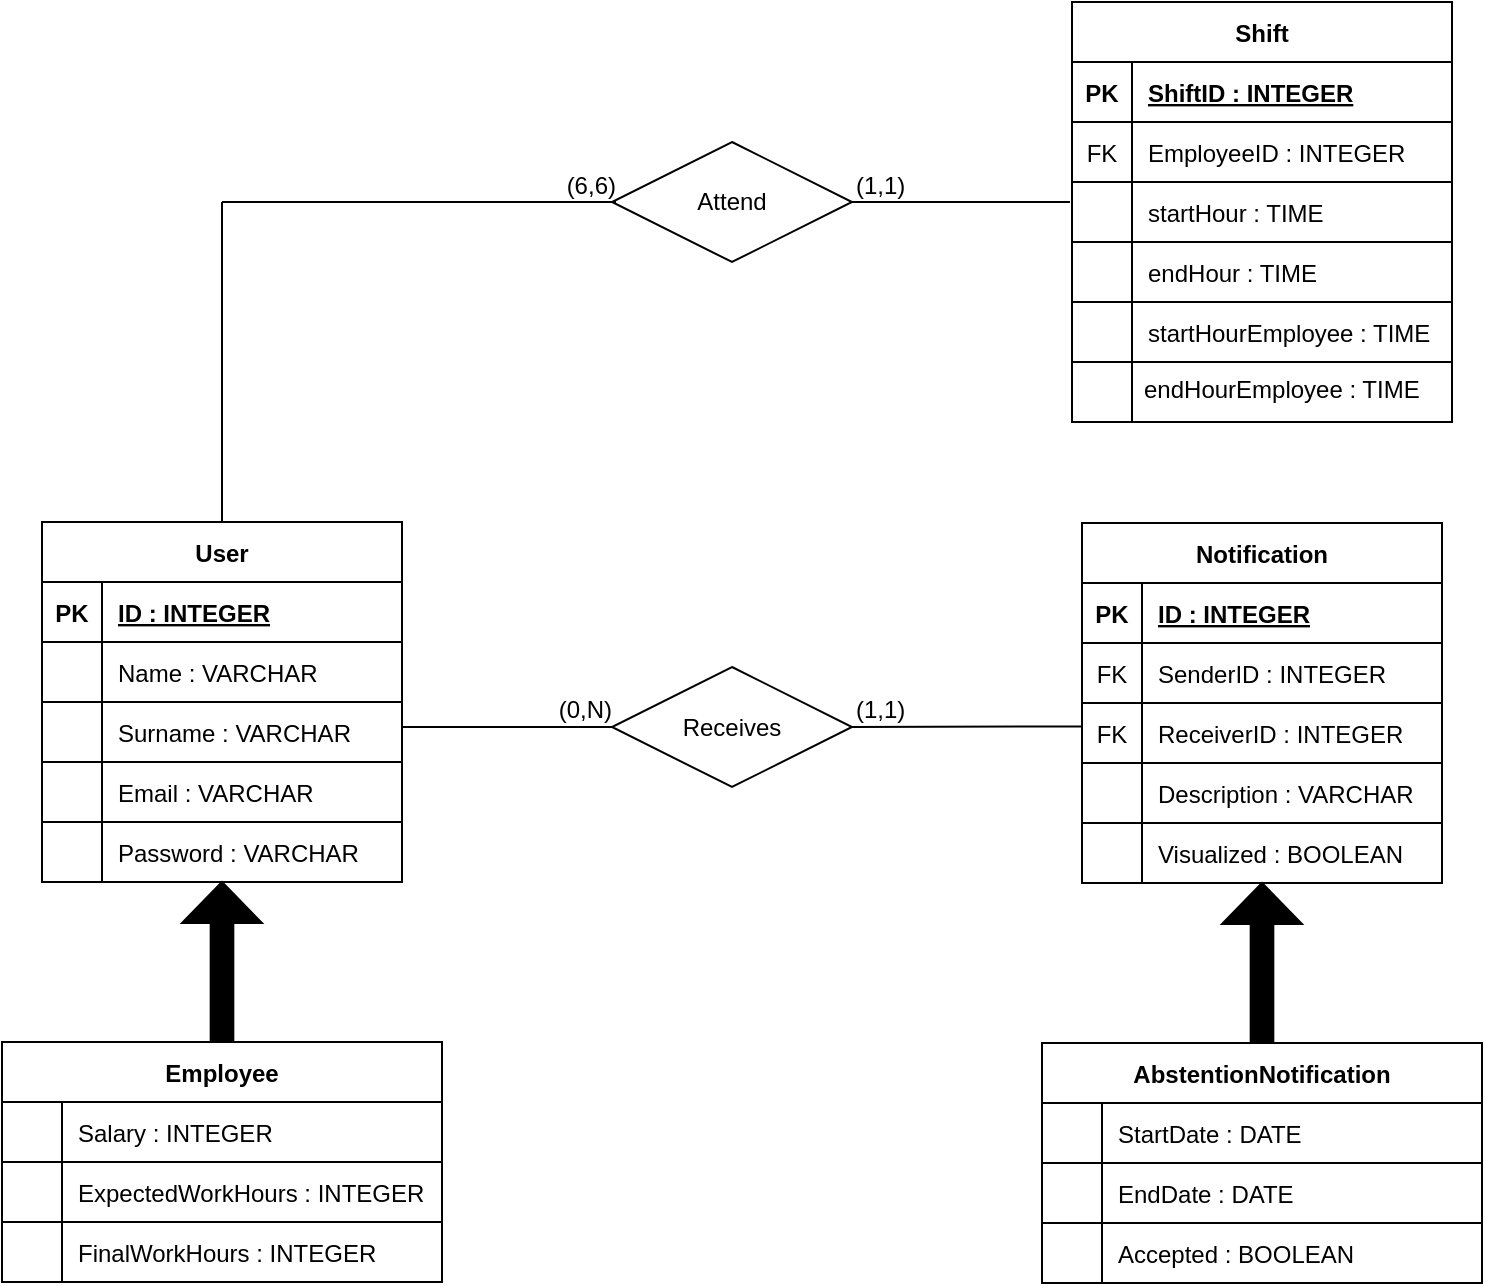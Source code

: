 <mxfile version="20.7.4" type="device"><diagram id="R2lEEEUBdFMjLlhIrx00" name="Page-1"><mxGraphModel dx="1229" dy="756" grid="1" gridSize="10" guides="1" tooltips="1" connect="1" arrows="1" fold="1" page="1" pageScale="1" pageWidth="850" pageHeight="1100" math="0" shadow="0" extFonts="Permanent Marker^https://fonts.googleapis.com/css?family=Permanent+Marker"><root><mxCell id="0"/><mxCell id="1" parent="0"/><mxCell id="Bb3MbOPzrvBnpHn9yryv-167" value="User" style="shape=table;startSize=30;container=1;collapsible=1;childLayout=tableLayout;fixedRows=1;rowLines=0;fontStyle=1;align=center;resizeLast=1;strokeColor=default;" vertex="1" parent="1"><mxGeometry x="130" y="620" width="180" height="180" as="geometry"/></mxCell><mxCell id="Bb3MbOPzrvBnpHn9yryv-168" value="" style="shape=tableRow;horizontal=0;startSize=0;swimlaneHead=0;swimlaneBody=0;fillColor=none;collapsible=0;dropTarget=0;points=[[0,0.5],[1,0.5]];portConstraint=eastwest;top=0;left=0;right=0;bottom=1;strokeColor=default;" vertex="1" parent="Bb3MbOPzrvBnpHn9yryv-167"><mxGeometry y="30" width="180" height="30" as="geometry"/></mxCell><mxCell id="Bb3MbOPzrvBnpHn9yryv-169" value="PK" style="shape=partialRectangle;connectable=0;fillColor=none;top=0;left=0;bottom=0;right=0;fontStyle=1;overflow=hidden;strokeColor=default;" vertex="1" parent="Bb3MbOPzrvBnpHn9yryv-168"><mxGeometry width="30" height="30" as="geometry"><mxRectangle width="30" height="30" as="alternateBounds"/></mxGeometry></mxCell><mxCell id="Bb3MbOPzrvBnpHn9yryv-170" value="ID : INTEGER" style="shape=partialRectangle;connectable=0;fillColor=none;top=0;left=0;bottom=0;right=0;align=left;spacingLeft=6;fontStyle=5;overflow=hidden;strokeColor=default;" vertex="1" parent="Bb3MbOPzrvBnpHn9yryv-168"><mxGeometry x="30" width="150" height="30" as="geometry"><mxRectangle width="150" height="30" as="alternateBounds"/></mxGeometry></mxCell><mxCell id="Bb3MbOPzrvBnpHn9yryv-171" value="" style="shape=tableRow;horizontal=0;startSize=0;swimlaneHead=0;swimlaneBody=0;fillColor=none;collapsible=0;dropTarget=0;points=[[0,0.5],[1,0.5]];portConstraint=eastwest;top=0;left=0;right=0;bottom=0;strokeColor=default;" vertex="1" parent="Bb3MbOPzrvBnpHn9yryv-167"><mxGeometry y="60" width="180" height="120" as="geometry"/></mxCell><mxCell id="Bb3MbOPzrvBnpHn9yryv-172" value="" style="shape=partialRectangle;connectable=0;fillColor=none;top=0;left=0;bottom=0;right=0;editable=1;overflow=hidden;strokeColor=default;" vertex="1" parent="Bb3MbOPzrvBnpHn9yryv-171"><mxGeometry width="30" height="120" as="geometry"><mxRectangle width="30" height="120" as="alternateBounds"/></mxGeometry></mxCell><mxCell id="Bb3MbOPzrvBnpHn9yryv-173" value="" style="shape=partialRectangle;connectable=0;fillColor=none;top=0;left=0;bottom=0;right=0;align=left;spacingLeft=6;overflow=hidden;strokeColor=default;" vertex="1" parent="Bb3MbOPzrvBnpHn9yryv-171"><mxGeometry x="30" width="150" height="120" as="geometry"><mxRectangle width="150" height="120" as="alternateBounds"/></mxGeometry></mxCell><mxCell id="Bb3MbOPzrvBnpHn9yryv-180" value="" style="line;strokeWidth=1;rotatable=0;dashed=0;labelPosition=right;align=left;verticalAlign=middle;spacingTop=0;spacingLeft=6;points=[];portConstraint=eastwest;strokeColor=default;" vertex="1" parent="1"><mxGeometry x="130" y="705" width="180" height="10" as="geometry"/></mxCell><mxCell id="Bb3MbOPzrvBnpHn9yryv-182" value="" style="line;strokeWidth=1;rotatable=0;dashed=0;labelPosition=right;align=left;verticalAlign=middle;spacingTop=0;spacingLeft=6;points=[];portConstraint=eastwest;strokeColor=default;" vertex="1" parent="1"><mxGeometry x="130" y="735" width="180" height="10" as="geometry"/></mxCell><mxCell id="Bb3MbOPzrvBnpHn9yryv-183" value="" style="line;strokeWidth=1;rotatable=0;dashed=0;labelPosition=right;align=left;verticalAlign=middle;spacingTop=0;spacingLeft=6;points=[];portConstraint=eastwest;strokeColor=default;" vertex="1" parent="1"><mxGeometry x="130" y="765" width="180" height="10" as="geometry"/></mxCell><mxCell id="Bb3MbOPzrvBnpHn9yryv-184" value="" style="line;strokeWidth=1;rotatable=0;dashed=0;labelPosition=right;align=left;verticalAlign=middle;spacingTop=0;spacingLeft=6;points=[];portConstraint=eastwest;strokeColor=default;" vertex="1" parent="1"><mxGeometry x="130" y="795" width="180" height="10" as="geometry"/></mxCell><mxCell id="Bb3MbOPzrvBnpHn9yryv-188" value="" style="shape=table;startSize=0;container=1;collapsible=1;childLayout=tableLayout;fixedRows=1;rowLines=0;fontStyle=0;align=center;resizeLast=1;strokeColor=none;fillColor=none;collapsible=0;" vertex="1" parent="1"><mxGeometry x="130" y="740" width="180" height="30" as="geometry"/></mxCell><mxCell id="Bb3MbOPzrvBnpHn9yryv-189" value="" style="shape=tableRow;horizontal=0;startSize=0;swimlaneHead=0;swimlaneBody=0;fillColor=none;collapsible=0;dropTarget=0;points=[[0,0.5],[1,0.5]];portConstraint=eastwest;top=0;left=0;right=0;bottom=0;strokeColor=default;" vertex="1" parent="Bb3MbOPzrvBnpHn9yryv-188"><mxGeometry width="180" height="30" as="geometry"/></mxCell><mxCell id="Bb3MbOPzrvBnpHn9yryv-190" value="" style="shape=partialRectangle;connectable=0;fillColor=none;top=0;left=0;bottom=0;right=0;editable=1;overflow=hidden;strokeColor=default;" vertex="1" parent="Bb3MbOPzrvBnpHn9yryv-189"><mxGeometry width="30" height="30" as="geometry"><mxRectangle width="30" height="30" as="alternateBounds"/></mxGeometry></mxCell><mxCell id="Bb3MbOPzrvBnpHn9yryv-191" value="Email : VARCHAR" style="shape=partialRectangle;connectable=0;fillColor=none;top=0;left=0;bottom=0;right=0;align=left;spacingLeft=6;overflow=hidden;strokeColor=default;" vertex="1" parent="Bb3MbOPzrvBnpHn9yryv-189"><mxGeometry x="30" width="150" height="30" as="geometry"><mxRectangle width="150" height="30" as="alternateBounds"/></mxGeometry></mxCell><mxCell id="Bb3MbOPzrvBnpHn9yryv-192" value="" style="shape=table;startSize=0;container=1;collapsible=1;childLayout=tableLayout;fixedRows=1;rowLines=0;fontStyle=0;align=center;resizeLast=1;strokeColor=none;fillColor=none;collapsible=0;" vertex="1" parent="1"><mxGeometry x="130" y="710" width="180" height="30" as="geometry"/></mxCell><mxCell id="Bb3MbOPzrvBnpHn9yryv-193" value="" style="shape=tableRow;horizontal=0;startSize=0;swimlaneHead=0;swimlaneBody=0;fillColor=none;collapsible=0;dropTarget=0;points=[[0,0.5],[1,0.5]];portConstraint=eastwest;top=0;left=0;right=0;bottom=0;strokeColor=default;" vertex="1" parent="Bb3MbOPzrvBnpHn9yryv-192"><mxGeometry width="180" height="30" as="geometry"/></mxCell><mxCell id="Bb3MbOPzrvBnpHn9yryv-194" value="" style="shape=partialRectangle;connectable=0;fillColor=none;top=0;left=0;bottom=0;right=0;editable=1;overflow=hidden;strokeColor=default;" vertex="1" parent="Bb3MbOPzrvBnpHn9yryv-193"><mxGeometry width="30" height="30" as="geometry"><mxRectangle width="30" height="30" as="alternateBounds"/></mxGeometry></mxCell><mxCell id="Bb3MbOPzrvBnpHn9yryv-195" value="Surname : VARCHAR" style="shape=partialRectangle;connectable=0;fillColor=none;top=0;left=0;bottom=0;right=0;align=left;spacingLeft=6;overflow=hidden;strokeColor=default;" vertex="1" parent="Bb3MbOPzrvBnpHn9yryv-193"><mxGeometry x="30" width="150" height="30" as="geometry"><mxRectangle width="150" height="30" as="alternateBounds"/></mxGeometry></mxCell><mxCell id="Bb3MbOPzrvBnpHn9yryv-196" value="" style="shape=table;startSize=0;container=1;collapsible=1;childLayout=tableLayout;fixedRows=1;rowLines=0;fontStyle=0;align=center;resizeLast=1;strokeColor=none;fillColor=none;collapsible=0;" vertex="1" parent="1"><mxGeometry x="130" y="680" width="180" height="30" as="geometry"/></mxCell><mxCell id="Bb3MbOPzrvBnpHn9yryv-197" value="" style="shape=tableRow;horizontal=0;startSize=0;swimlaneHead=0;swimlaneBody=0;fillColor=none;collapsible=0;dropTarget=0;points=[[0,0.5],[1,0.5]];portConstraint=eastwest;top=0;left=0;right=0;bottom=0;strokeColor=default;" vertex="1" parent="Bb3MbOPzrvBnpHn9yryv-196"><mxGeometry width="180" height="30" as="geometry"/></mxCell><mxCell id="Bb3MbOPzrvBnpHn9yryv-198" value="" style="shape=partialRectangle;connectable=0;fillColor=none;top=0;left=0;bottom=0;right=0;editable=1;overflow=hidden;strokeColor=default;" vertex="1" parent="Bb3MbOPzrvBnpHn9yryv-197"><mxGeometry width="30" height="30" as="geometry"><mxRectangle width="30" height="30" as="alternateBounds"/></mxGeometry></mxCell><mxCell id="Bb3MbOPzrvBnpHn9yryv-199" value="Name : VARCHAR" style="shape=partialRectangle;connectable=0;fillColor=none;top=0;left=0;bottom=0;right=0;align=left;spacingLeft=6;overflow=hidden;strokeColor=default;" vertex="1" parent="Bb3MbOPzrvBnpHn9yryv-197"><mxGeometry x="30" width="150" height="30" as="geometry"><mxRectangle width="150" height="30" as="alternateBounds"/></mxGeometry></mxCell><mxCell id="Bb3MbOPzrvBnpHn9yryv-200" value="" style="shape=table;startSize=0;container=1;collapsible=1;childLayout=tableLayout;fixedRows=1;rowLines=0;fontStyle=0;align=center;resizeLast=1;strokeColor=none;fillColor=none;collapsible=0;" vertex="1" parent="1"><mxGeometry x="130" y="770" width="180" height="30" as="geometry"/></mxCell><mxCell id="Bb3MbOPzrvBnpHn9yryv-201" value="" style="shape=tableRow;horizontal=0;startSize=0;swimlaneHead=0;swimlaneBody=0;fillColor=none;collapsible=0;dropTarget=0;points=[[0,0.5],[1,0.5]];portConstraint=eastwest;top=0;left=0;right=0;bottom=0;strokeColor=default;" vertex="1" parent="Bb3MbOPzrvBnpHn9yryv-200"><mxGeometry width="180" height="30" as="geometry"/></mxCell><mxCell id="Bb3MbOPzrvBnpHn9yryv-202" value="" style="shape=partialRectangle;connectable=0;fillColor=none;top=0;left=0;bottom=0;right=0;editable=1;overflow=hidden;strokeColor=default;" vertex="1" parent="Bb3MbOPzrvBnpHn9yryv-201"><mxGeometry width="30" height="30" as="geometry"><mxRectangle width="30" height="30" as="alternateBounds"/></mxGeometry></mxCell><mxCell id="Bb3MbOPzrvBnpHn9yryv-203" value="Password : VARCHAR" style="shape=partialRectangle;connectable=0;fillColor=none;top=0;left=0;bottom=0;right=0;align=left;spacingLeft=6;overflow=hidden;strokeColor=default;" vertex="1" parent="Bb3MbOPzrvBnpHn9yryv-201"><mxGeometry x="30" width="150" height="30" as="geometry"><mxRectangle width="150" height="30" as="alternateBounds"/></mxGeometry></mxCell><mxCell id="Bb3MbOPzrvBnpHn9yryv-227" value="Employee" style="shape=table;startSize=30;container=1;collapsible=1;childLayout=tableLayout;fixedRows=1;rowLines=0;fontStyle=1;align=center;resizeLast=1;strokeColor=default;" vertex="1" parent="1"><mxGeometry x="110" y="880" width="220.0" height="120" as="geometry"/></mxCell><mxCell id="Bb3MbOPzrvBnpHn9yryv-228" value="" style="shape=tableRow;horizontal=0;startSize=0;swimlaneHead=0;swimlaneBody=0;fillColor=none;collapsible=0;dropTarget=0;points=[[0,0.5],[1,0.5]];portConstraint=eastwest;top=0;left=0;right=0;bottom=1;strokeColor=default;" vertex="1" parent="Bb3MbOPzrvBnpHn9yryv-227"><mxGeometry y="30" width="220.0" height="30" as="geometry"/></mxCell><mxCell id="Bb3MbOPzrvBnpHn9yryv-229" value="" style="shape=partialRectangle;connectable=0;fillColor=none;top=0;left=0;bottom=0;right=0;fontStyle=1;overflow=hidden;strokeColor=default;" vertex="1" parent="Bb3MbOPzrvBnpHn9yryv-228"><mxGeometry width="30" height="30" as="geometry"><mxRectangle width="30" height="30" as="alternateBounds"/></mxGeometry></mxCell><mxCell id="Bb3MbOPzrvBnpHn9yryv-230" value="Salary : INTEGER" style="shape=partialRectangle;connectable=0;fillColor=none;top=0;left=0;bottom=0;right=0;align=left;spacingLeft=6;fontStyle=0;overflow=hidden;strokeColor=default;" vertex="1" parent="Bb3MbOPzrvBnpHn9yryv-228"><mxGeometry x="30" width="190.0" height="30" as="geometry"><mxRectangle width="190.0" height="30" as="alternateBounds"/></mxGeometry></mxCell><mxCell id="Bb3MbOPzrvBnpHn9yryv-247" value="" style="shape=tableRow;horizontal=0;startSize=0;swimlaneHead=0;swimlaneBody=0;fillColor=none;collapsible=0;dropTarget=0;points=[[0,0.5],[1,0.5]];portConstraint=eastwest;top=0;left=0;right=0;bottom=0;strokeColor=default;" vertex="1" parent="Bb3MbOPzrvBnpHn9yryv-227"><mxGeometry y="60" width="220.0" height="30" as="geometry"/></mxCell><mxCell id="Bb3MbOPzrvBnpHn9yryv-248" value="" style="shape=partialRectangle;connectable=0;fillColor=none;top=0;left=0;bottom=0;right=0;editable=1;overflow=hidden;strokeColor=default;" vertex="1" parent="Bb3MbOPzrvBnpHn9yryv-247"><mxGeometry width="30" height="30" as="geometry"><mxRectangle width="30" height="30" as="alternateBounds"/></mxGeometry></mxCell><mxCell id="Bb3MbOPzrvBnpHn9yryv-249" value="ExpectedWorkHours : INTEGER" style="shape=partialRectangle;connectable=0;fillColor=none;top=0;left=0;bottom=0;right=0;align=left;spacingLeft=6;overflow=hidden;strokeColor=default;" vertex="1" parent="Bb3MbOPzrvBnpHn9yryv-247"><mxGeometry x="30" width="190.0" height="30" as="geometry"><mxRectangle width="190.0" height="30" as="alternateBounds"/></mxGeometry></mxCell><mxCell id="Bb3MbOPzrvBnpHn9yryv-231" value="" style="shape=tableRow;horizontal=0;startSize=0;swimlaneHead=0;swimlaneBody=0;fillColor=none;collapsible=0;dropTarget=0;points=[[0,0.5],[1,0.5]];portConstraint=eastwest;top=0;left=0;right=0;bottom=0;strokeColor=default;" vertex="1" parent="Bb3MbOPzrvBnpHn9yryv-227"><mxGeometry y="90" width="220.0" height="30" as="geometry"/></mxCell><mxCell id="Bb3MbOPzrvBnpHn9yryv-232" value="" style="shape=partialRectangle;connectable=0;fillColor=none;top=0;left=0;bottom=0;right=0;editable=1;overflow=hidden;strokeColor=default;" vertex="1" parent="Bb3MbOPzrvBnpHn9yryv-231"><mxGeometry width="30" height="30" as="geometry"><mxRectangle width="30" height="30" as="alternateBounds"/></mxGeometry></mxCell><mxCell id="Bb3MbOPzrvBnpHn9yryv-233" value="FinalWorkHours : INTEGER" style="shape=partialRectangle;connectable=0;fillColor=none;top=0;left=0;bottom=0;right=0;align=left;spacingLeft=6;overflow=hidden;strokeColor=default;" vertex="1" parent="Bb3MbOPzrvBnpHn9yryv-231"><mxGeometry x="30" width="190.0" height="30" as="geometry"><mxRectangle width="190.0" height="30" as="alternateBounds"/></mxGeometry></mxCell><mxCell id="Bb3MbOPzrvBnpHn9yryv-234" value="" style="line;strokeWidth=1;rotatable=0;dashed=0;labelPosition=right;align=left;verticalAlign=middle;spacingTop=0;spacingLeft=6;points=[];portConstraint=eastwest;strokeColor=default;" vertex="1" parent="1"><mxGeometry x="110" y="965" width="220" height="10" as="geometry"/></mxCell><mxCell id="Bb3MbOPzrvBnpHn9yryv-256" value="" style="shape=singleArrow;direction=north;whiteSpace=wrap;html=1;strokeColor=default;arrowWidth=0.283;arrowSize=0.257;fillColor=#000000;" vertex="1" parent="1"><mxGeometry x="200" y="800" width="40" height="80" as="geometry"/></mxCell><mxCell id="Bb3MbOPzrvBnpHn9yryv-257" value="Receives" style="shape=rhombus;perimeter=rhombusPerimeter;whiteSpace=wrap;html=1;align=center;strokeColor=default;fillColor=#FFFFFF;" vertex="1" parent="1"><mxGeometry x="415" y="692.5" width="120" height="60" as="geometry"/></mxCell><mxCell id="Bb3MbOPzrvBnpHn9yryv-260" value="Notification" style="shape=table;startSize=30;container=1;collapsible=1;childLayout=tableLayout;fixedRows=1;rowLines=0;fontStyle=1;align=center;resizeLast=1;strokeColor=default;" vertex="1" parent="1"><mxGeometry x="650" y="620.5" width="180" height="180" as="geometry"/></mxCell><mxCell id="Bb3MbOPzrvBnpHn9yryv-261" value="" style="shape=tableRow;horizontal=0;startSize=0;swimlaneHead=0;swimlaneBody=0;fillColor=none;collapsible=0;dropTarget=0;points=[[0,0.5],[1,0.5]];portConstraint=eastwest;top=0;left=0;right=0;bottom=1;strokeColor=default;" vertex="1" parent="Bb3MbOPzrvBnpHn9yryv-260"><mxGeometry y="30" width="180" height="30" as="geometry"/></mxCell><mxCell id="Bb3MbOPzrvBnpHn9yryv-262" value="PK" style="shape=partialRectangle;connectable=0;fillColor=none;top=0;left=0;bottom=0;right=0;fontStyle=1;overflow=hidden;strokeColor=default;" vertex="1" parent="Bb3MbOPzrvBnpHn9yryv-261"><mxGeometry width="30" height="30" as="geometry"><mxRectangle width="30" height="30" as="alternateBounds"/></mxGeometry></mxCell><mxCell id="Bb3MbOPzrvBnpHn9yryv-263" value="ID : INTEGER" style="shape=partialRectangle;connectable=0;fillColor=none;top=0;left=0;bottom=0;right=0;align=left;spacingLeft=6;fontStyle=5;overflow=hidden;strokeColor=default;" vertex="1" parent="Bb3MbOPzrvBnpHn9yryv-261"><mxGeometry x="30" width="150" height="30" as="geometry"><mxRectangle width="150" height="30" as="alternateBounds"/></mxGeometry></mxCell><mxCell id="Bb3MbOPzrvBnpHn9yryv-264" value="" style="shape=tableRow;horizontal=0;startSize=0;swimlaneHead=0;swimlaneBody=0;fillColor=none;collapsible=0;dropTarget=0;points=[[0,0.5],[1,0.5]];portConstraint=eastwest;top=0;left=0;right=0;bottom=0;strokeColor=default;" vertex="1" parent="Bb3MbOPzrvBnpHn9yryv-260"><mxGeometry y="60" width="180" height="120" as="geometry"/></mxCell><mxCell id="Bb3MbOPzrvBnpHn9yryv-265" value="" style="shape=partialRectangle;connectable=0;fillColor=none;top=0;left=0;bottom=0;right=0;editable=1;overflow=hidden;strokeColor=default;" vertex="1" parent="Bb3MbOPzrvBnpHn9yryv-264"><mxGeometry width="30" height="120" as="geometry"><mxRectangle width="30" height="120" as="alternateBounds"/></mxGeometry></mxCell><mxCell id="Bb3MbOPzrvBnpHn9yryv-266" value="" style="shape=partialRectangle;connectable=0;fillColor=none;top=0;left=0;bottom=0;right=0;align=left;spacingLeft=6;overflow=hidden;strokeColor=default;" vertex="1" parent="Bb3MbOPzrvBnpHn9yryv-264"><mxGeometry x="30" width="150" height="120" as="geometry"><mxRectangle width="150" height="120" as="alternateBounds"/></mxGeometry></mxCell><mxCell id="Bb3MbOPzrvBnpHn9yryv-267" value="" style="line;strokeWidth=1;rotatable=0;dashed=0;labelPosition=right;align=left;verticalAlign=middle;spacingTop=0;spacingLeft=6;points=[];portConstraint=eastwest;strokeColor=default;" vertex="1" parent="1"><mxGeometry x="650" y="705.5" width="180" height="10" as="geometry"/></mxCell><mxCell id="Bb3MbOPzrvBnpHn9yryv-268" value="" style="line;strokeWidth=1;rotatable=0;dashed=0;labelPosition=right;align=left;verticalAlign=middle;spacingTop=0;spacingLeft=6;points=[];portConstraint=eastwest;strokeColor=default;" vertex="1" parent="1"><mxGeometry x="650" y="735.5" width="180" height="10" as="geometry"/></mxCell><mxCell id="Bb3MbOPzrvBnpHn9yryv-269" value="" style="line;strokeWidth=1;rotatable=0;dashed=0;labelPosition=right;align=left;verticalAlign=middle;spacingTop=0;spacingLeft=6;points=[];portConstraint=eastwest;strokeColor=default;" vertex="1" parent="1"><mxGeometry x="650" y="765.5" width="180" height="10" as="geometry"/></mxCell><mxCell id="Bb3MbOPzrvBnpHn9yryv-270" value="" style="line;strokeWidth=1;rotatable=0;dashed=0;labelPosition=right;align=left;verticalAlign=middle;spacingTop=0;spacingLeft=6;points=[];portConstraint=eastwest;strokeColor=default;" vertex="1" parent="1"><mxGeometry x="650" y="795.5" width="180" height="10" as="geometry"/></mxCell><mxCell id="Bb3MbOPzrvBnpHn9yryv-271" value="" style="shape=table;startSize=0;container=1;collapsible=1;childLayout=tableLayout;fixedRows=1;rowLines=0;fontStyle=0;align=center;resizeLast=1;strokeColor=none;fillColor=none;collapsible=0;" vertex="1" parent="1"><mxGeometry x="650" y="740.5" width="180" height="30" as="geometry"/></mxCell><mxCell id="Bb3MbOPzrvBnpHn9yryv-272" value="" style="shape=tableRow;horizontal=0;startSize=0;swimlaneHead=0;swimlaneBody=0;fillColor=none;collapsible=0;dropTarget=0;points=[[0,0.5],[1,0.5]];portConstraint=eastwest;top=0;left=0;right=0;bottom=0;strokeColor=default;" vertex="1" parent="Bb3MbOPzrvBnpHn9yryv-271"><mxGeometry width="180" height="30" as="geometry"/></mxCell><mxCell id="Bb3MbOPzrvBnpHn9yryv-273" value="" style="shape=partialRectangle;connectable=0;fillColor=none;top=0;left=0;bottom=0;right=0;editable=1;overflow=hidden;strokeColor=default;" vertex="1" parent="Bb3MbOPzrvBnpHn9yryv-272"><mxGeometry width="30" height="30" as="geometry"><mxRectangle width="30" height="30" as="alternateBounds"/></mxGeometry></mxCell><mxCell id="Bb3MbOPzrvBnpHn9yryv-274" value="Description : VARCHAR" style="shape=partialRectangle;connectable=0;fillColor=none;top=0;left=0;bottom=0;right=0;align=left;spacingLeft=6;overflow=hidden;strokeColor=default;" vertex="1" parent="Bb3MbOPzrvBnpHn9yryv-272"><mxGeometry x="30" width="150" height="30" as="geometry"><mxRectangle width="150" height="30" as="alternateBounds"/></mxGeometry></mxCell><mxCell id="Bb3MbOPzrvBnpHn9yryv-275" value="" style="shape=table;startSize=0;container=1;collapsible=1;childLayout=tableLayout;fixedRows=1;rowLines=0;fontStyle=0;align=center;resizeLast=1;strokeColor=none;fillColor=none;collapsible=0;" vertex="1" parent="1"><mxGeometry x="650" y="710.5" width="180" height="30" as="geometry"/></mxCell><mxCell id="Bb3MbOPzrvBnpHn9yryv-276" value="" style="shape=tableRow;horizontal=0;startSize=0;swimlaneHead=0;swimlaneBody=0;fillColor=none;collapsible=0;dropTarget=0;points=[[0,0.5],[1,0.5]];portConstraint=eastwest;top=0;left=0;right=0;bottom=0;strokeColor=default;" vertex="1" parent="Bb3MbOPzrvBnpHn9yryv-275"><mxGeometry width="180" height="30" as="geometry"/></mxCell><mxCell id="Bb3MbOPzrvBnpHn9yryv-277" value="FK" style="shape=partialRectangle;connectable=0;fillColor=none;top=0;left=0;bottom=0;right=0;editable=1;overflow=hidden;strokeColor=default;" vertex="1" parent="Bb3MbOPzrvBnpHn9yryv-276"><mxGeometry width="30" height="30" as="geometry"><mxRectangle width="30" height="30" as="alternateBounds"/></mxGeometry></mxCell><mxCell id="Bb3MbOPzrvBnpHn9yryv-278" value="ReceiverID : INTEGER" style="shape=partialRectangle;connectable=0;fillColor=none;top=0;left=0;bottom=0;right=0;align=left;spacingLeft=6;overflow=hidden;strokeColor=default;" vertex="1" parent="Bb3MbOPzrvBnpHn9yryv-276"><mxGeometry x="30" width="150" height="30" as="geometry"><mxRectangle width="150" height="30" as="alternateBounds"/></mxGeometry></mxCell><mxCell id="Bb3MbOPzrvBnpHn9yryv-279" value="" style="shape=table;startSize=0;container=1;collapsible=1;childLayout=tableLayout;fixedRows=1;rowLines=0;fontStyle=0;align=center;resizeLast=1;strokeColor=none;fillColor=none;collapsible=0;" vertex="1" parent="1"><mxGeometry x="650" y="680.5" width="180" height="30" as="geometry"/></mxCell><mxCell id="Bb3MbOPzrvBnpHn9yryv-280" value="" style="shape=tableRow;horizontal=0;startSize=0;swimlaneHead=0;swimlaneBody=0;fillColor=none;collapsible=0;dropTarget=0;points=[[0,0.5],[1,0.5]];portConstraint=eastwest;top=0;left=0;right=0;bottom=0;strokeColor=default;" vertex="1" parent="Bb3MbOPzrvBnpHn9yryv-279"><mxGeometry width="180" height="30" as="geometry"/></mxCell><mxCell id="Bb3MbOPzrvBnpHn9yryv-281" value="FK" style="shape=partialRectangle;connectable=0;fillColor=none;top=0;left=0;bottom=0;right=0;editable=1;overflow=hidden;strokeColor=default;" vertex="1" parent="Bb3MbOPzrvBnpHn9yryv-280"><mxGeometry width="30" height="30" as="geometry"><mxRectangle width="30" height="30" as="alternateBounds"/></mxGeometry></mxCell><mxCell id="Bb3MbOPzrvBnpHn9yryv-282" value="SenderID : INTEGER" style="shape=partialRectangle;connectable=0;fillColor=none;top=0;left=0;bottom=0;right=0;align=left;spacingLeft=6;overflow=hidden;strokeColor=default;" vertex="1" parent="Bb3MbOPzrvBnpHn9yryv-280"><mxGeometry x="30" width="150" height="30" as="geometry"><mxRectangle width="150" height="30" as="alternateBounds"/></mxGeometry></mxCell><mxCell id="Bb3MbOPzrvBnpHn9yryv-283" value="" style="shape=table;startSize=0;container=1;collapsible=1;childLayout=tableLayout;fixedRows=1;rowLines=0;fontStyle=0;align=center;resizeLast=1;strokeColor=none;fillColor=none;collapsible=0;" vertex="1" parent="1"><mxGeometry x="650" y="770.5" width="180" height="30" as="geometry"/></mxCell><mxCell id="Bb3MbOPzrvBnpHn9yryv-284" value="" style="shape=tableRow;horizontal=0;startSize=0;swimlaneHead=0;swimlaneBody=0;fillColor=none;collapsible=0;dropTarget=0;points=[[0,0.5],[1,0.5]];portConstraint=eastwest;top=0;left=0;right=0;bottom=0;strokeColor=default;" vertex="1" parent="Bb3MbOPzrvBnpHn9yryv-283"><mxGeometry width="180" height="30" as="geometry"/></mxCell><mxCell id="Bb3MbOPzrvBnpHn9yryv-285" value="" style="shape=partialRectangle;connectable=0;fillColor=none;top=0;left=0;bottom=0;right=0;editable=1;overflow=hidden;strokeColor=default;" vertex="1" parent="Bb3MbOPzrvBnpHn9yryv-284"><mxGeometry width="30" height="30" as="geometry"><mxRectangle width="30" height="30" as="alternateBounds"/></mxGeometry></mxCell><mxCell id="Bb3MbOPzrvBnpHn9yryv-286" value="Visualized : BOOLEAN" style="shape=partialRectangle;connectable=0;fillColor=none;top=0;left=0;bottom=0;right=0;align=left;spacingLeft=6;overflow=hidden;strokeColor=default;" vertex="1" parent="Bb3MbOPzrvBnpHn9yryv-284"><mxGeometry x="30" width="150" height="30" as="geometry"><mxRectangle width="150" height="30" as="alternateBounds"/></mxGeometry></mxCell><mxCell id="Bb3MbOPzrvBnpHn9yryv-290" value="" style="endArrow=none;html=1;rounded=0;entryX=0;entryY=0.5;entryDx=0;entryDy=0;" edge="1" parent="1" target="Bb3MbOPzrvBnpHn9yryv-257"><mxGeometry relative="1" as="geometry"><mxPoint x="310" y="722.5" as="sourcePoint"/><mxPoint x="600" y="952.5" as="targetPoint"/></mxGeometry></mxCell><mxCell id="Bb3MbOPzrvBnpHn9yryv-291" value="" style="resizable=0;html=1;align=left;verticalAlign=bottom;strokeColor=default;fillColor=#FFFFFF;" connectable="0" vertex="1" parent="Bb3MbOPzrvBnpHn9yryv-290"><mxGeometry x="-1" relative="1" as="geometry"/></mxCell><mxCell id="Bb3MbOPzrvBnpHn9yryv-292" value="(0,N)" style="resizable=0;html=1;align=right;verticalAlign=bottom;strokeColor=default;fillColor=#FFFFFF;" connectable="0" vertex="1" parent="Bb3MbOPzrvBnpHn9yryv-290"><mxGeometry x="1" relative="1" as="geometry"/></mxCell><mxCell id="Bb3MbOPzrvBnpHn9yryv-293" value="" style="endArrow=none;html=1;rounded=0;entryX=0;entryY=0.5;entryDx=0;entryDy=0;exitX=1;exitY=0.5;exitDx=0;exitDy=0;" edge="1" parent="1" source="Bb3MbOPzrvBnpHn9yryv-257"><mxGeometry relative="1" as="geometry"><mxPoint x="540.0" y="722.22" as="sourcePoint"/><mxPoint x="650.0" y="722.22" as="targetPoint"/></mxGeometry></mxCell><mxCell id="Bb3MbOPzrvBnpHn9yryv-294" value="(1,1)" style="resizable=0;html=1;align=left;verticalAlign=bottom;strokeColor=default;fillColor=#FFFFFF;" connectable="0" vertex="1" parent="Bb3MbOPzrvBnpHn9yryv-293"><mxGeometry x="-1" relative="1" as="geometry"/></mxCell><mxCell id="Bb3MbOPzrvBnpHn9yryv-295" value="" style="resizable=0;html=1;align=right;verticalAlign=bottom;strokeColor=default;fillColor=#FFFFFF;" connectable="0" vertex="1" parent="Bb3MbOPzrvBnpHn9yryv-293"><mxGeometry x="1" relative="1" as="geometry"/></mxCell><mxCell id="Bb3MbOPzrvBnpHn9yryv-296" value="AbstentionNotification" style="shape=table;startSize=30;container=1;collapsible=1;childLayout=tableLayout;fixedRows=1;rowLines=0;fontStyle=1;align=center;resizeLast=1;strokeColor=default;" vertex="1" parent="1"><mxGeometry x="630" y="880.5" width="220.0" height="120" as="geometry"/></mxCell><mxCell id="Bb3MbOPzrvBnpHn9yryv-297" value="" style="shape=tableRow;horizontal=0;startSize=0;swimlaneHead=0;swimlaneBody=0;fillColor=none;collapsible=0;dropTarget=0;points=[[0,0.5],[1,0.5]];portConstraint=eastwest;top=0;left=0;right=0;bottom=1;strokeColor=default;" vertex="1" parent="Bb3MbOPzrvBnpHn9yryv-296"><mxGeometry y="30" width="220.0" height="30" as="geometry"/></mxCell><mxCell id="Bb3MbOPzrvBnpHn9yryv-298" value="" style="shape=partialRectangle;connectable=0;fillColor=none;top=0;left=0;bottom=0;right=0;fontStyle=1;overflow=hidden;strokeColor=default;" vertex="1" parent="Bb3MbOPzrvBnpHn9yryv-297"><mxGeometry width="30" height="30" as="geometry"><mxRectangle width="30" height="30" as="alternateBounds"/></mxGeometry></mxCell><mxCell id="Bb3MbOPzrvBnpHn9yryv-299" value="StartDate : DATE" style="shape=partialRectangle;connectable=0;fillColor=none;top=0;left=0;bottom=0;right=0;align=left;spacingLeft=6;fontStyle=0;overflow=hidden;strokeColor=default;" vertex="1" parent="Bb3MbOPzrvBnpHn9yryv-297"><mxGeometry x="30" width="190.0" height="30" as="geometry"><mxRectangle width="190.0" height="30" as="alternateBounds"/></mxGeometry></mxCell><mxCell id="Bb3MbOPzrvBnpHn9yryv-300" value="" style="shape=tableRow;horizontal=0;startSize=0;swimlaneHead=0;swimlaneBody=0;fillColor=none;collapsible=0;dropTarget=0;points=[[0,0.5],[1,0.5]];portConstraint=eastwest;top=0;left=0;right=0;bottom=0;strokeColor=default;" vertex="1" parent="Bb3MbOPzrvBnpHn9yryv-296"><mxGeometry y="60" width="220.0" height="30" as="geometry"/></mxCell><mxCell id="Bb3MbOPzrvBnpHn9yryv-301" value="" style="shape=partialRectangle;connectable=0;fillColor=none;top=0;left=0;bottom=0;right=0;editable=1;overflow=hidden;strokeColor=default;" vertex="1" parent="Bb3MbOPzrvBnpHn9yryv-300"><mxGeometry width="30" height="30" as="geometry"><mxRectangle width="30" height="30" as="alternateBounds"/></mxGeometry></mxCell><mxCell id="Bb3MbOPzrvBnpHn9yryv-302" value="EndDate : DATE" style="shape=partialRectangle;connectable=0;fillColor=none;top=0;left=0;bottom=0;right=0;align=left;spacingLeft=6;overflow=hidden;strokeColor=default;" vertex="1" parent="Bb3MbOPzrvBnpHn9yryv-300"><mxGeometry x="30" width="190.0" height="30" as="geometry"><mxRectangle width="190.0" height="30" as="alternateBounds"/></mxGeometry></mxCell><mxCell id="Bb3MbOPzrvBnpHn9yryv-303" value="" style="shape=tableRow;horizontal=0;startSize=0;swimlaneHead=0;swimlaneBody=0;fillColor=none;collapsible=0;dropTarget=0;points=[[0,0.5],[1,0.5]];portConstraint=eastwest;top=0;left=0;right=0;bottom=0;strokeColor=default;" vertex="1" parent="Bb3MbOPzrvBnpHn9yryv-296"><mxGeometry y="90" width="220.0" height="30" as="geometry"/></mxCell><mxCell id="Bb3MbOPzrvBnpHn9yryv-304" value="" style="shape=partialRectangle;connectable=0;fillColor=none;top=0;left=0;bottom=0;right=0;editable=1;overflow=hidden;strokeColor=default;" vertex="1" parent="Bb3MbOPzrvBnpHn9yryv-303"><mxGeometry width="30" height="30" as="geometry"><mxRectangle width="30" height="30" as="alternateBounds"/></mxGeometry></mxCell><mxCell id="Bb3MbOPzrvBnpHn9yryv-305" value="Accepted : BOOLEAN" style="shape=partialRectangle;connectable=0;fillColor=none;top=0;left=0;bottom=0;right=0;align=left;spacingLeft=6;overflow=hidden;strokeColor=default;" vertex="1" parent="Bb3MbOPzrvBnpHn9yryv-303"><mxGeometry x="30" width="190.0" height="30" as="geometry"><mxRectangle width="190.0" height="30" as="alternateBounds"/></mxGeometry></mxCell><mxCell id="Bb3MbOPzrvBnpHn9yryv-306" value="" style="line;strokeWidth=1;rotatable=0;dashed=0;labelPosition=right;align=left;verticalAlign=middle;spacingTop=0;spacingLeft=6;points=[];portConstraint=eastwest;strokeColor=default;" vertex="1" parent="1"><mxGeometry x="630" y="965.5" width="220" height="10" as="geometry"/></mxCell><mxCell id="Bb3MbOPzrvBnpHn9yryv-307" value="" style="shape=singleArrow;direction=north;whiteSpace=wrap;html=1;strokeColor=default;arrowWidth=0.283;arrowSize=0.257;fillColor=#000000;" vertex="1" parent="1"><mxGeometry x="720" y="800.5" width="40" height="80" as="geometry"/></mxCell><mxCell id="Bb3MbOPzrvBnpHn9yryv-315" value="" style="line;strokeWidth=1;rotatable=0;dashed=0;labelPosition=right;align=left;verticalAlign=middle;spacingTop=0;spacingLeft=6;points=[];portConstraint=eastwest;strokeColor=default;" vertex="1" parent="1"><mxGeometry x="645" y="445" width="190" height="10" as="geometry"/></mxCell><mxCell id="Bb3MbOPzrvBnpHn9yryv-316" value="" style="line;strokeWidth=1;rotatable=0;dashed=0;labelPosition=right;align=left;verticalAlign=middle;spacingTop=0;spacingLeft=6;points=[];portConstraint=eastwest;strokeColor=default;" vertex="1" parent="1"><mxGeometry x="645" y="475" width="190" height="10" as="geometry"/></mxCell><mxCell id="Bb3MbOPzrvBnpHn9yryv-317" value="" style="line;strokeWidth=1;rotatable=0;dashed=0;labelPosition=right;align=left;verticalAlign=middle;spacingTop=0;spacingLeft=6;points=[];portConstraint=eastwest;strokeColor=default;" vertex="1" parent="1"><mxGeometry x="645" y="505" width="190" height="10" as="geometry"/></mxCell><mxCell id="Bb3MbOPzrvBnpHn9yryv-335" value="" style="resizable=0;html=1;align=left;verticalAlign=bottom;strokeColor=default;fillColor=#FFFFFF;" connectable="0" vertex="1" parent="1"><mxGeometry x="835.0" y="512.5" as="geometry"/></mxCell><mxCell id="Bb3MbOPzrvBnpHn9yryv-340" value="" style="line;strokeWidth=1;rotatable=0;dashed=0;labelPosition=right;align=left;verticalAlign=middle;spacingTop=0;spacingLeft=6;points=[];portConstraint=eastwest;strokeColor=default;" vertex="1" parent="1"><mxGeometry x="645" y="535" width="190" height="10" as="geometry"/></mxCell><mxCell id="Bb3MbOPzrvBnpHn9yryv-379" value="Shift" style="shape=table;startSize=30;container=1;collapsible=1;childLayout=tableLayout;fixedRows=1;rowLines=0;fontStyle=1;align=center;resizeLast=1;strokeColor=default;" vertex="1" parent="1"><mxGeometry x="645" y="360" width="190" height="210" as="geometry"/></mxCell><mxCell id="Bb3MbOPzrvBnpHn9yryv-380" value="" style="shape=tableRow;horizontal=0;startSize=0;swimlaneHead=0;swimlaneBody=0;fillColor=none;collapsible=0;dropTarget=0;points=[[0,0.5],[1,0.5]];portConstraint=eastwest;top=0;left=0;right=0;bottom=1;strokeColor=default;" vertex="1" parent="Bb3MbOPzrvBnpHn9yryv-379"><mxGeometry y="30" width="190" height="30" as="geometry"/></mxCell><mxCell id="Bb3MbOPzrvBnpHn9yryv-381" value="PK" style="shape=partialRectangle;connectable=0;fillColor=none;top=0;left=0;bottom=0;right=0;fontStyle=1;overflow=hidden;strokeColor=default;" vertex="1" parent="Bb3MbOPzrvBnpHn9yryv-380"><mxGeometry width="30" height="30" as="geometry"><mxRectangle width="30" height="30" as="alternateBounds"/></mxGeometry></mxCell><mxCell id="Bb3MbOPzrvBnpHn9yryv-382" value="ShiftID : INTEGER" style="shape=partialRectangle;connectable=0;fillColor=none;top=0;left=0;bottom=0;right=0;align=left;spacingLeft=6;fontStyle=5;overflow=hidden;strokeColor=default;" vertex="1" parent="Bb3MbOPzrvBnpHn9yryv-380"><mxGeometry x="30" width="160" height="30" as="geometry"><mxRectangle width="160" height="30" as="alternateBounds"/></mxGeometry></mxCell><mxCell id="Bb3MbOPzrvBnpHn9yryv-383" value="" style="shape=tableRow;horizontal=0;startSize=0;swimlaneHead=0;swimlaneBody=0;fillColor=none;collapsible=0;dropTarget=0;points=[[0,0.5],[1,0.5]];portConstraint=eastwest;top=0;left=0;right=0;bottom=0;strokeColor=default;" vertex="1" parent="Bb3MbOPzrvBnpHn9yryv-379"><mxGeometry y="60" width="190" height="150" as="geometry"/></mxCell><mxCell id="Bb3MbOPzrvBnpHn9yryv-384" value="" style="shape=partialRectangle;connectable=0;fillColor=none;top=0;left=0;bottom=0;right=0;editable=1;overflow=hidden;strokeColor=default;" vertex="1" parent="Bb3MbOPzrvBnpHn9yryv-383"><mxGeometry width="30" height="150" as="geometry"><mxRectangle width="30" height="150" as="alternateBounds"/></mxGeometry></mxCell><mxCell id="Bb3MbOPzrvBnpHn9yryv-385" value="" style="shape=partialRectangle;connectable=0;fillColor=none;top=0;left=0;bottom=0;right=0;align=left;spacingLeft=6;overflow=hidden;strokeColor=default;" vertex="1" parent="Bb3MbOPzrvBnpHn9yryv-383"><mxGeometry x="30" width="160" height="150" as="geometry"><mxRectangle width="160" height="150" as="alternateBounds"/></mxGeometry></mxCell><mxCell id="Bb3MbOPzrvBnpHn9yryv-386" value="" style="line;strokeWidth=1;rotatable=0;dashed=0;labelPosition=right;align=left;verticalAlign=middle;spacingTop=0;spacingLeft=6;points=[];portConstraint=eastwest;strokeColor=default;" vertex="1" parent="1"><mxGeometry x="645" y="445" width="180" height="10" as="geometry"/></mxCell><mxCell id="Bb3MbOPzrvBnpHn9yryv-387" value="" style="line;strokeWidth=1;rotatable=0;dashed=0;labelPosition=right;align=left;verticalAlign=middle;spacingTop=0;spacingLeft=6;points=[];portConstraint=eastwest;strokeColor=default;" vertex="1" parent="1"><mxGeometry x="645" y="475" width="180" height="10" as="geometry"/></mxCell><mxCell id="Bb3MbOPzrvBnpHn9yryv-388" value="" style="line;strokeWidth=1;rotatable=0;dashed=0;labelPosition=right;align=left;verticalAlign=middle;spacingTop=0;spacingLeft=6;points=[];portConstraint=eastwest;strokeColor=default;" vertex="1" parent="1"><mxGeometry x="645" y="505" width="180" height="10" as="geometry"/></mxCell><mxCell id="Bb3MbOPzrvBnpHn9yryv-389" value="" style="line;strokeWidth=1;rotatable=0;dashed=0;labelPosition=right;align=left;verticalAlign=middle;spacingTop=0;spacingLeft=6;points=[];portConstraint=eastwest;strokeColor=default;" vertex="1" parent="1"><mxGeometry x="645" y="535" width="180" height="10" as="geometry"/></mxCell><mxCell id="Bb3MbOPzrvBnpHn9yryv-390" value="" style="shape=table;startSize=0;container=1;collapsible=1;childLayout=tableLayout;fixedRows=1;rowLines=0;fontStyle=0;align=center;resizeLast=1;strokeColor=none;fillColor=none;collapsible=0;" vertex="1" parent="1"><mxGeometry x="645" y="480" width="190" height="30" as="geometry"/></mxCell><mxCell id="Bb3MbOPzrvBnpHn9yryv-391" value="" style="shape=tableRow;horizontal=0;startSize=0;swimlaneHead=0;swimlaneBody=0;fillColor=none;collapsible=0;dropTarget=0;points=[[0,0.5],[1,0.5]];portConstraint=eastwest;top=0;left=0;right=0;bottom=0;strokeColor=default;" vertex="1" parent="Bb3MbOPzrvBnpHn9yryv-390"><mxGeometry width="190" height="30" as="geometry"/></mxCell><mxCell id="Bb3MbOPzrvBnpHn9yryv-392" value="" style="shape=partialRectangle;connectable=0;fillColor=none;top=0;left=0;bottom=0;right=0;editable=1;overflow=hidden;strokeColor=default;" vertex="1" parent="Bb3MbOPzrvBnpHn9yryv-391"><mxGeometry width="30" height="30" as="geometry"><mxRectangle width="30" height="30" as="alternateBounds"/></mxGeometry></mxCell><mxCell id="Bb3MbOPzrvBnpHn9yryv-393" value="endHour : TIME" style="shape=partialRectangle;connectable=0;fillColor=none;top=0;left=0;bottom=0;right=0;align=left;spacingLeft=6;overflow=hidden;strokeColor=default;" vertex="1" parent="Bb3MbOPzrvBnpHn9yryv-391"><mxGeometry x="30" width="160" height="30" as="geometry"><mxRectangle width="160" height="30" as="alternateBounds"/></mxGeometry></mxCell><mxCell id="Bb3MbOPzrvBnpHn9yryv-394" value="" style="shape=table;startSize=0;container=1;collapsible=1;childLayout=tableLayout;fixedRows=1;rowLines=0;fontStyle=0;align=center;resizeLast=1;strokeColor=none;fillColor=none;collapsible=0;" vertex="1" parent="1"><mxGeometry x="645" y="450" width="190" height="30" as="geometry"/></mxCell><mxCell id="Bb3MbOPzrvBnpHn9yryv-395" value="" style="shape=tableRow;horizontal=0;startSize=0;swimlaneHead=0;swimlaneBody=0;fillColor=none;collapsible=0;dropTarget=0;points=[[0,0.5],[1,0.5]];portConstraint=eastwest;top=0;left=0;right=0;bottom=0;strokeColor=default;" vertex="1" parent="Bb3MbOPzrvBnpHn9yryv-394"><mxGeometry width="190" height="30" as="geometry"/></mxCell><mxCell id="Bb3MbOPzrvBnpHn9yryv-396" value="" style="shape=partialRectangle;connectable=0;fillColor=none;top=0;left=0;bottom=0;right=0;editable=1;overflow=hidden;strokeColor=default;" vertex="1" parent="Bb3MbOPzrvBnpHn9yryv-395"><mxGeometry width="30" height="30" as="geometry"><mxRectangle width="30" height="30" as="alternateBounds"/></mxGeometry></mxCell><mxCell id="Bb3MbOPzrvBnpHn9yryv-397" value="startHour : TIME" style="shape=partialRectangle;connectable=0;fillColor=none;top=0;left=0;bottom=0;right=0;align=left;spacingLeft=6;overflow=hidden;strokeColor=default;" vertex="1" parent="Bb3MbOPzrvBnpHn9yryv-395"><mxGeometry x="30" width="160" height="30" as="geometry"><mxRectangle width="160" height="30" as="alternateBounds"/></mxGeometry></mxCell><mxCell id="Bb3MbOPzrvBnpHn9yryv-398" value="" style="shape=table;startSize=0;container=1;collapsible=1;childLayout=tableLayout;fixedRows=1;rowLines=0;fontStyle=0;align=center;resizeLast=1;strokeColor=none;fillColor=none;collapsible=0;" vertex="1" parent="1"><mxGeometry x="645" y="420" width="190" height="30" as="geometry"/></mxCell><mxCell id="Bb3MbOPzrvBnpHn9yryv-399" value="" style="shape=tableRow;horizontal=0;startSize=0;swimlaneHead=0;swimlaneBody=0;fillColor=none;collapsible=0;dropTarget=0;points=[[0,0.5],[1,0.5]];portConstraint=eastwest;top=0;left=0;right=0;bottom=0;strokeColor=default;" vertex="1" parent="Bb3MbOPzrvBnpHn9yryv-398"><mxGeometry width="190" height="30" as="geometry"/></mxCell><mxCell id="Bb3MbOPzrvBnpHn9yryv-400" value="FK" style="shape=partialRectangle;connectable=0;fillColor=none;top=0;left=0;bottom=0;right=0;editable=1;overflow=hidden;strokeColor=default;" vertex="1" parent="Bb3MbOPzrvBnpHn9yryv-399"><mxGeometry width="30" height="30" as="geometry"><mxRectangle width="30" height="30" as="alternateBounds"/></mxGeometry></mxCell><mxCell id="Bb3MbOPzrvBnpHn9yryv-401" value="EmployeeID : INTEGER" style="shape=partialRectangle;connectable=0;fillColor=none;top=0;left=0;bottom=0;right=0;align=left;spacingLeft=6;overflow=hidden;strokeColor=default;" vertex="1" parent="Bb3MbOPzrvBnpHn9yryv-399"><mxGeometry x="30" width="160" height="30" as="geometry"><mxRectangle width="160" height="30" as="alternateBounds"/></mxGeometry></mxCell><mxCell id="Bb3MbOPzrvBnpHn9yryv-402" value="" style="shape=table;startSize=0;container=1;collapsible=1;childLayout=tableLayout;fixedRows=1;rowLines=0;fontStyle=0;align=center;resizeLast=1;strokeColor=none;fillColor=none;collapsible=0;" vertex="1" parent="1"><mxGeometry x="645" y="510" width="190.0" height="30" as="geometry"/></mxCell><mxCell id="Bb3MbOPzrvBnpHn9yryv-403" value="" style="shape=tableRow;horizontal=0;startSize=0;swimlaneHead=0;swimlaneBody=0;fillColor=none;collapsible=0;dropTarget=0;points=[[0,0.5],[1,0.5]];portConstraint=eastwest;top=0;left=0;right=0;bottom=0;strokeColor=default;" vertex="1" parent="Bb3MbOPzrvBnpHn9yryv-402"><mxGeometry width="190.0" height="30" as="geometry"/></mxCell><mxCell id="Bb3MbOPzrvBnpHn9yryv-404" value="" style="shape=partialRectangle;connectable=0;fillColor=none;top=0;left=0;bottom=0;right=0;editable=1;overflow=hidden;strokeColor=default;" vertex="1" parent="Bb3MbOPzrvBnpHn9yryv-403"><mxGeometry width="30" height="30" as="geometry"><mxRectangle width="30" height="30" as="alternateBounds"/></mxGeometry></mxCell><mxCell id="Bb3MbOPzrvBnpHn9yryv-405" value="startHourEmployee : TIME" style="shape=partialRectangle;connectable=0;fillColor=none;top=0;left=0;bottom=0;right=0;align=left;spacingLeft=6;overflow=hidden;strokeColor=default;" vertex="1" parent="Bb3MbOPzrvBnpHn9yryv-403"><mxGeometry x="30" width="160.0" height="30" as="geometry"><mxRectangle width="160.0" height="30" as="alternateBounds"/></mxGeometry></mxCell><mxCell id="Bb3MbOPzrvBnpHn9yryv-406" value="" style="resizable=0;html=1;align=left;verticalAlign=bottom;strokeColor=default;fillColor=#FFFFFF;" connectable="0" vertex="1" parent="1"><mxGeometry x="825.0" y="462.5" as="geometry"/></mxCell><mxCell id="Bb3MbOPzrvBnpHn9yryv-410" value="endHourEmployee : TIME" style="text;strokeColor=none;fillColor=none;spacingLeft=4;spacingRight=4;overflow=hidden;rotatable=0;points=[[0,0.5],[1,0.5]];portConstraint=eastwest;fontSize=12;" vertex="1" parent="1"><mxGeometry x="675" y="540" width="150" height="30" as="geometry"/></mxCell><mxCell id="Bb3MbOPzrvBnpHn9yryv-411" value="Attend" style="shape=rhombus;perimeter=rhombusPerimeter;whiteSpace=wrap;html=1;align=center;strokeColor=default;fillColor=#FFFFFF;" vertex="1" parent="1"><mxGeometry x="415" y="430" width="120" height="60" as="geometry"/></mxCell><mxCell id="Bb3MbOPzrvBnpHn9yryv-412" value="" style="endArrow=none;html=1;rounded=0;" edge="1" parent="1"><mxGeometry relative="1" as="geometry"><mxPoint x="220" y="460" as="sourcePoint"/><mxPoint x="417" y="460" as="targetPoint"/></mxGeometry></mxCell><mxCell id="Bb3MbOPzrvBnpHn9yryv-413" value="" style="resizable=0;html=1;align=left;verticalAlign=bottom;strokeColor=default;fillColor=#FFFFFF;" connectable="0" vertex="1" parent="Bb3MbOPzrvBnpHn9yryv-412"><mxGeometry x="-1" relative="1" as="geometry"/></mxCell><mxCell id="Bb3MbOPzrvBnpHn9yryv-414" value="(6,6)" style="resizable=0;html=1;align=right;verticalAlign=bottom;strokeColor=default;fillColor=#FFFFFF;" connectable="0" vertex="1" parent="Bb3MbOPzrvBnpHn9yryv-412"><mxGeometry x="1" relative="1" as="geometry"/></mxCell><mxCell id="Bb3MbOPzrvBnpHn9yryv-415" value="" style="endArrow=none;html=1;rounded=0;exitX=0.5;exitY=0;exitDx=0;exitDy=0;" edge="1" parent="1" source="Bb3MbOPzrvBnpHn9yryv-167"><mxGeometry width="50" height="50" relative="1" as="geometry"><mxPoint x="500" y="670" as="sourcePoint"/><mxPoint x="220" y="460" as="targetPoint"/></mxGeometry></mxCell><mxCell id="Bb3MbOPzrvBnpHn9yryv-416" value="" style="endArrow=none;html=1;rounded=0;exitX=1;exitY=0.5;exitDx=0;exitDy=0;" edge="1" parent="1" source="Bb3MbOPzrvBnpHn9yryv-411"><mxGeometry relative="1" as="geometry"><mxPoint x="539" y="460" as="sourcePoint"/><mxPoint x="644" y="460" as="targetPoint"/></mxGeometry></mxCell><mxCell id="Bb3MbOPzrvBnpHn9yryv-417" value="(1,1)" style="resizable=0;html=1;align=left;verticalAlign=bottom;strokeColor=default;fillColor=#FFFFFF;" connectable="0" vertex="1" parent="Bb3MbOPzrvBnpHn9yryv-416"><mxGeometry x="-1" relative="1" as="geometry"/></mxCell><mxCell id="Bb3MbOPzrvBnpHn9yryv-418" value="" style="resizable=0;html=1;align=right;verticalAlign=bottom;strokeColor=default;fillColor=#FFFFFF;" connectable="0" vertex="1" parent="Bb3MbOPzrvBnpHn9yryv-416"><mxGeometry x="1" relative="1" as="geometry"/></mxCell></root></mxGraphModel></diagram></mxfile>